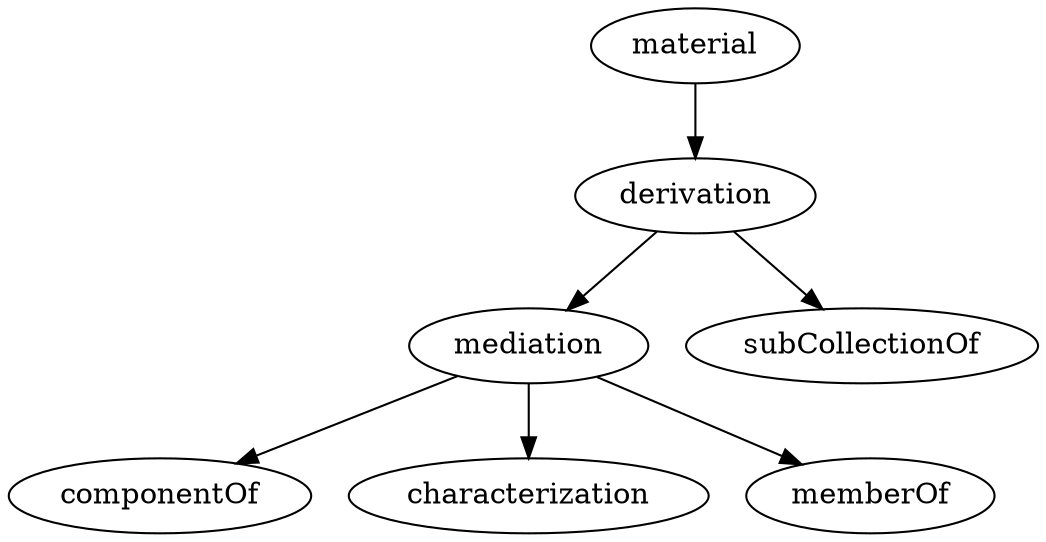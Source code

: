 strict digraph  {
material;
derivation;
mediation;
subCollectionOf;
componentOf;
characterization;
memberOf;
material -> derivation;
derivation -> mediation;
derivation -> subCollectionOf;
mediation -> componentOf;
mediation -> characterization;
mediation -> memberOf;
}
